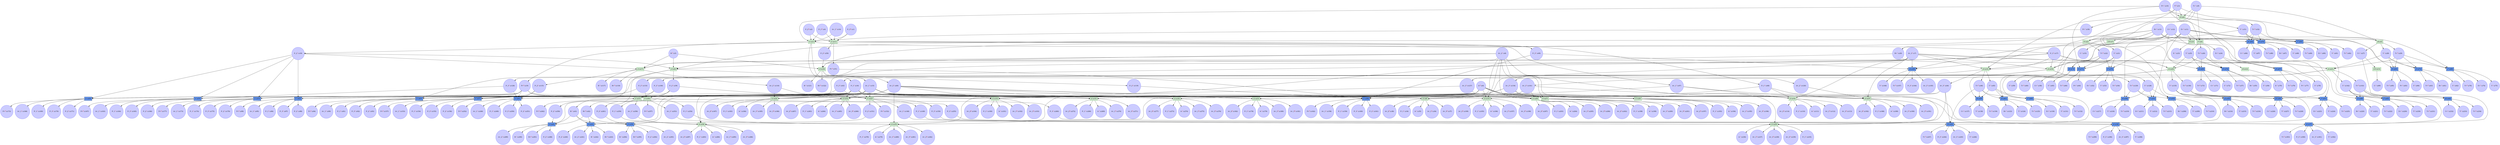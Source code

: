 digraph test {
  c1 -> e11;
  c1 -> e1;
  c2 -> e11;
  c2 -> e1;
  c3 -> e10;
  c3 -> e6;
  c3 -> e5;
  c3 -> e4;
  c3 -> e2;
  c4 -> e11;
  c4 -> e1;
  c5 -> e18;
  c5 -> e17;
  c5 -> e9;
  c6 -> e36;
  c6 -> e35;
  c6 -> e34;
  c6 -> e33;
  c6 -> e32;
  c6 -> e29;
  c6 -> e28;
  c6 -> e27;
  c6 -> e26;
  c6 -> e25;
  c6 -> e24;
  c6 -> e23;
  c6 -> e16;
  c6 -> e15;
  c6 -> e14;
  c6 -> e8;
  c7 -> e25;
  c7 -> e24;
  c7 -> e58;
  c7 -> e21;
  c7 -> e20;
  c7 -> e19;
  c7 -> e16;
  c7 -> e14;
  c7 -> e10;
  c7 -> e8;
  c8 -> e28;
  c8 -> e27;
  c8 -> e26;
  c8 -> e18;
  c8 -> e17;
  c8 -> e16;
  c8 -> e15;
  c8 -> e9;
  c8 -> e8;
  c9 -> e10;
  c9 -> e6;
  c9 -> e5;
  c9 -> e4;
  c9 -> e2;
  c10 -> e65;
  c10 -> e67;
  c10 -> e71;
  c10 -> e6;
  c10 -> e1;
  c11 -> e45;
  c11 -> e51;
  c11 -> e60;
  c11 -> e66;
  c11 -> e68;
  c11 -> e75;
  c11 -> e4;
  c11 -> e3;
  c12 -> e46;
  c12 -> e49;
  c12 -> e59;
  c12 -> e64;
  c12 -> e69;
  c12 -> e73;
  c12 -> e7;
  c12 -> e5;
  c13 -> e48;
  c13 -> e50;
  c13 -> e61;
  c13 -> e18;
  c13 -> e70;
  c13 -> e72;
  c13 -> e74;
  c13 -> e9;
  c13 -> e2;
  c14 -> e11;
  c14 -> e1;
  e1 -> c15;
  c15 -> e34;
  c15 -> e33;
  c15 -> e32;
  c15 -> e31;
  c15 -> e30;
  c15 -> e41;
  c15 -> e28;
  c15 -> e27;
  c15 -> e26;
  c15 -> e24;
  c15 -> e23;
  c15 -> e53;
  c15 -> e54;
  c15 -> e55;
  c15 -> e57;
  c15 -> e22;
  c15 -> e15;
  c15 -> e14;
  c15 -> e62;
  c15 -> e63;
  c15 -> e8;
  e1 -> c16;
  c16 -> e34;
  c16 -> e33;
  c16 -> e32;
  c16 -> e31;
  c16 -> e30;
  c16 -> e41;
  c16 -> e28;
  c16 -> e27;
  c16 -> e26;
  c16 -> e24;
  c16 -> e23;
  c16 -> e53;
  c16 -> e54;
  c16 -> e55;
  c16 -> e57;
  c16 -> e22;
  c16 -> e15;
  c16 -> e14;
  c16 -> e62;
  c16 -> e63;
  c16 -> e8;
  e1 -> c17;
  c17 -> e57;
  c17 -> e21;
  c17 -> e20;
  c17 -> e19;
  c17 -> e63;
  c17 -> e10;
  e1 -> c18;
  c18 -> e53;
  c18 -> e54;
  c18 -> e55;
  c18 -> e17;
  c18 -> e62;
  c18 -> e9;
  e1 -> c19;
  c19 -> e31;
  c19 -> e30;
  c19 -> e41;
  c19 -> e53;
  c19 -> e54;
  c19 -> e55;
  c19 -> e57;
  c19 -> e22;
  c19 -> e62;
  c19 -> e63;
  e2 -> c20;
  c20 -> e52;
  c20 -> e17;
  e2 -> c21;
  c21 -> e19;
  c21 -> e71;
  c21 -> e73;
  c21 -> e75;
  e2 -> c22;
  c22 -> e19;
  c22 -> e71;
  c22 -> e73;
  c22 -> e75;
  e3 -> c23;
  e4 -> c24;
  c24 -> e47;
  c24 -> e12;
  e4 -> c25;
  c25 -> e20;
  c25 -> e67;
  c25 -> e69;
  c25 -> e74;
  e4 -> c26;
  c26 -> e20;
  c26 -> e67;
  c26 -> e69;
  c26 -> e74;
  e5 -> c27;
  c27 -> e44;
  c27 -> e13;
  e5 -> c28;
  c28 -> e21;
  c28 -> e65;
  c28 -> e68;
  c28 -> e72;
  e5 -> c29;
  c29 -> e21;
  c29 -> e65;
  c29 -> e68;
  c29 -> e72;
  e6 -> c30;
  c30 -> e11;
  e6 -> c31;
  c31 -> e58;
  c31 -> e64;
  c31 -> e66;
  c31 -> e70;
  e6 -> c32;
  c32 -> e58;
  c32 -> e64;
  c32 -> e66;
  c32 -> e70;
  e7 -> c33;
  e8 -> c34;
  e8 -> c35;
  e8 -> c36;
  e8 -> c37;
  e8 -> c38;
  e9 -> c39;
  c39 -> e31;
  c39 -> e30;
  c39 -> e22;
  c39 -> e63;
  e9 -> c40;
  c40 -> e39;
  c40 -> e40;
  c40 -> e36;
  c40 -> e35;
  c40 -> e34;
  c40 -> e33;
  c40 -> e43;
  c40 -> e29;
  c40 -> e23;
  c40 -> e14;
  e9 -> c41;
  c41 -> e39;
  c41 -> e40;
  c41 -> e43;
  e9 -> c42;
  c42 -> e39;
  c42 -> e40;
  c42 -> e43;
  e10 -> c43;
  c43 -> e22;
  c43 -> e62;
  e10 -> c44;
  c44 -> e42;
  c44 -> e29;
  c44 -> e23;
  c44 -> e15;
  e10 -> c45;
  c45 -> e42;
  c45 -> e59;
  c45 -> e60;
  c45 -> e61;
  e10 -> c46;
  c46 -> e42;
  c46 -> e59;
  c46 -> e60;
  c46 -> e61;
  e11 -> c47;
  c47 -> e25;
  c47 -> e56;
  c47 -> e16;
  e11 -> c48;
  c48 -> e25;
  c48 -> e56;
  c48 -> e16;
  e11 -> c49;
  c49 -> e56;
  c49 -> e58;
  e11 -> c50;
  c50 -> e18;
  e11 -> c51;
  c51 -> e56;
  e75 -> c52;
  e75 -> c53;
  e75 -> c54;
  e74 -> c55;
  e74 -> c56;
  e74 -> c57;
  e73 -> c58;
  e73 -> c59;
  e73 -> c60;
  e72 -> c61;
  e72 -> c62;
  e72 -> c63;
  e71 -> c64;
  e71 -> c65;
  e71 -> c66;
  e70 -> c67;
  e70 -> c68;
  e70 -> c69;
  e12 -> c70;
  e69 -> c71;
  e69 -> c72;
  e69 -> c73;
  e68 -> c74;
  e68 -> c75;
  e68 -> c76;
  e67 -> c77;
  e67 -> c78;
  e67 -> c79;
  e66 -> c80;
  e66 -> c81;
  e66 -> c82;
  e65 -> c83;
  e65 -> c84;
  e65 -> c85;
  e64 -> c86;
  e64 -> c87;
  e64 -> c88;
  e13 -> c89;
  e63 -> c90;
  e63 -> c91;
  e63 -> c92;
  e63 -> c93;
  e63 -> c94;
  e62 -> c95;
  e62 -> c96;
  e62 -> c97;
  e62 -> c98;
  e62 -> c99;
  e14 -> c100;
  e14 -> c101;
  e14 -> c102;
  e14 -> c103;
  e14 -> c104;
  e15 -> c105;
  e15 -> c106;
  e15 -> c107;
  e15 -> c108;
  e15 -> c109;
  e16 -> c110;
  e16 -> c111;
  e16 -> c112;
  e16 -> c113;
  e16 -> c114;
  e17 -> c115;
  c115 -> e41;
  c115 -> e57;
  e17 -> c116;
  c116 -> e32;
  c116 -> e24;
  e17 -> c117;
  e17 -> c118;
  e18 -> c119;
  c119 -> e56;
  e18 -> c120;
  c120 -> e25;
  e18 -> c121;
  e18 -> c122;
  e61 -> c123;
  e61 -> c124;
  e61 -> c125;
  e19 -> c126;
  c126 -> e41;
  c126 -> e55;
  e19 -> c127;
  c127 -> e32;
  c127 -> e26;
  e19 -> c128;
  c128 -> e49;
  c128 -> e51;
  c128 -> e52;
  e19 -> c129;
  c129 -> e49;
  c129 -> e51;
  c129 -> e52;
  e60 -> c130;
  e60 -> c131;
  e60 -> c132;
  e20 -> c133;
  c133 -> e30;
  c133 -> e54;
  e20 -> c134;
  c134 -> e38;
  c134 -> e35;
  c134 -> e33;
  c134 -> e27;
  e20 -> c135;
  c135 -> e38;
  c135 -> e46;
  c135 -> e47;
  c135 -> e50;
  e20 -> c136;
  c136 -> e38;
  c136 -> e46;
  c136 -> e47;
  c136 -> e50;
  e59 -> c137;
  e59 -> c138;
  e59 -> c139;
  e21 -> c140;
  c140 -> e31;
  c140 -> e53;
  e21 -> c141;
  c141 -> e37;
  c141 -> e36;
  c141 -> e34;
  c141 -> e28;
  e21 -> c142;
  c142 -> e37;
  c142 -> e44;
  c142 -> e45;
  c142 -> e48;
  e21 -> c143;
  c143 -> e37;
  c143 -> e44;
  c143 -> e45;
  c143 -> e48;
  e58 -> c144;
  e58 -> c145;
  e58 -> c146;
  e58 -> c147;
  e22 -> c148;
  c148 -> e29;
  e22 -> c149;
  c149 -> e29;
  e22 -> c150;
  c150 -> e42;
  e22 -> c151;
  c151 -> e43;
  e22 -> c152;
  e57 -> c153;
  e57 -> c154;
  e57 -> c155;
  e57 -> c156;
  e57 -> c157;
  e56 -> c158;
  e56 -> c159;
  e56 -> c160;
  e56 -> c161;
  e56 -> c162;
  e55 -> c163;
  e55 -> c164;
  e55 -> c165;
  e55 -> c166;
  e55 -> c167;
  e54 -> c168;
  e54 -> c169;
  e54 -> c170;
  e54 -> c171;
  e54 -> c172;
  e53 -> c173;
  e53 -> c174;
  e53 -> c175;
  e53 -> c176;
  e53 -> c177;
  e23 -> c178;
  e23 -> c179;
  e23 -> c180;
  e23 -> c181;
  e23 -> c182;
  e24 -> c183;
  e24 -> c184;
  e24 -> c185;
  e24 -> c186;
  e24 -> c187;
  e25 -> c188;
  e25 -> c189;
  e25 -> c190;
  e25 -> c191;
  e25 -> c192;
  e26 -> c193;
  e26 -> c194;
  e26 -> c195;
  e26 -> c196;
  e26 -> c197;
  e27 -> c198;
  e27 -> c199;
  e27 -> c200;
  e27 -> c201;
  e27 -> c202;
  e28 -> c203;
  e28 -> c204;
  e28 -> c205;
  e28 -> c206;
  e28 -> c207;
  e52 -> c208;
  e52 -> c209;
  e52 -> c210;
  e51 -> c211;
  e51 -> c212;
  e51 -> c213;
  e50 -> c214;
  e50 -> c215;
  e50 -> c216;
  e49 -> c217;
  e49 -> c218;
  e49 -> c219;
  e48 -> c220;
  e48 -> c221;
  e48 -> c222;
  e47 -> c223;
  e47 -> c224;
  e47 -> c225;
  e46 -> c226;
  e46 -> c227;
  e46 -> c228;
  e45 -> c229;
  e45 -> c230;
  e45 -> c231;
  e44 -> c232;
  e44 -> c233;
  e44 -> c234;
  e29 -> c235;
  e29 -> c236;
  e29 -> c237;
  e29 -> c238;
  e29 -> c239;
  e43 -> c240;
  e43 -> c241;
  e43 -> c242;
  e43 -> c243;
  e42 -> c244;
  e42 -> c245;
  e42 -> c246;
  e42 -> c247;
  e41 -> c248;
  e41 -> c249;
  e41 -> c250;
  e41 -> c251;
  e41 -> c252;
  e30 -> c253;
  c253 -> e35;
  e30 -> c254;
  c254 -> e35;
  e30 -> c255;
  c255 -> e38;
  e30 -> c256;
  c256 -> e40;
  e30 -> c257;
  e31 -> c258;
  c258 -> e36;
  e31 -> c259;
  c259 -> e36;
  e31 -> c260;
  c260 -> e37;
  e31 -> c261;
  c261 -> e39;
  e31 -> c262;
  e32 -> c263;
  e32 -> c264;
  e32 -> c265;
  e32 -> c266;
  e32 -> c267;
  e33 -> c268;
  e33 -> c269;
  e33 -> c270;
  e33 -> c271;
  e33 -> c272;
  e34 -> c273;
  e34 -> c274;
  e34 -> c275;
  e34 -> c276;
  e34 -> c277;
  e35 -> c278;
  e35 -> c279;
  e35 -> c280;
  e35 -> c281;
  e35 -> c282;
  e36 -> c283;
  e36 -> c284;
  e36 -> c285;
  e36 -> c286;
  e36 -> c287;
  e40 -> c288;
  e40 -> c289;
  e40 -> c290;
  e40 -> c291;
  e39 -> c292;
  e39 -> c293;
  e39 -> c294;
  e39 -> c295;
  e38 -> c296;
  e38 -> c297;
  e38 -> c298;
  e38 -> c299;
  e37 -> c300;
  e37 -> c301;
  e37 -> c302;
  e37 -> c303;
  c1 [color="#4040ff" fillcolor="#ccccff" label= <P-_3<FONT COLOR="red"><SUP>0</SUP></FONT>&nbsp;(c1)> shape=circle style=filled];
  c2 [color="#4040ff" fillcolor="#ccccff" label= <P-_2<FONT COLOR="red"><SUP>0</SUP></FONT>&nbsp;(c2)> shape=circle style=filled];
  c3 [color="#4040ff" fillcolor="#ccccff" label= <T-<FONT COLOR="red"><SUP>0</SUP></FONT>&nbsp;(c3)> shape=circle style=filled];
  c4 [color="#4040ff" fillcolor="#ccccff" label= <P-_1<FONT COLOR="red"><SUP>0</SUP></FONT>&nbsp;(c4)> shape=circle style=filled];
  c5 [color="#4040ff" fillcolor="#ccccff" label= <B-<FONT COLOR="red"><SUP>0</SUP></FONT>&nbsp;(c5)> shape=circle style=filled];
  c6 [color="#4040ff" fillcolor="#ccccff" label= <A-<FONT COLOR="red"><SUP>0</SUP></FONT>&nbsp;(c6)> shape=circle style=filled];
  c7 [color="#4040ff" fillcolor="#ccccff" label= <A+_3<FONT COLOR="red"><SUP>1</SUP></FONT>&nbsp;(c7)> shape=circle style=filled];
  c8 [color="#4040ff" fillcolor="#ccccff" label= <A+_2<FONT COLOR="red"><SUP>1</SUP></FONT>&nbsp;(c8)> shape=circle style=filled];
  c9 [color="#4040ff" fillcolor="#ccccff" label= <T+<FONT COLOR="red"><SUP>1</SUP></FONT>&nbsp;(c9)> shape=circle style=filled];
  c10 [color="#4040ff" fillcolor="#ccccff" label= <P+<FONT COLOR="red"><SUP>1</SUP></FONT>&nbsp;(c10)> shape=circle style=filled];
  c11 [color="#4040ff" fillcolor="#ccccff" label= <E+<FONT COLOR="red"><SUP>1</SUP></FONT>&nbsp;(c11)> shape=circle style=filled];
  c12 [color="#4040ff" fillcolor="#ccccff" label= <C+<FONT COLOR="red"><SUP>1</SUP></FONT>&nbsp;(c12)> shape=circle style=filled];
  c13 [color="#4040ff" fillcolor="#ccccff" label= <B+<FONT COLOR="red"><SUP>1</SUP></FONT>&nbsp;(c13)> shape=circle style=filled];
  c14 [color="#4040ff" fillcolor="#ccccff" label= <A+_1<FONT COLOR="red"><SUP>1</SUP></FONT>&nbsp;(c14)> shape=circle style=filled];
  c15 [color="#4040ff" fillcolor="#ccccff" label= <A+_1<FONT COLOR="red"><SUP>1</SUP></FONT>&nbsp;(c15)> shape=circle style=filled];
  c16 [color="#4040ff" fillcolor="#ccccff" label= <P-_1<FONT COLOR="red"><SUP>1</SUP></FONT>&nbsp;(c16)> shape=circle style=filled];
  c17 [color="#4040ff" fillcolor="#ccccff" label= <P-_3<FONT COLOR="red"><SUP>1</SUP></FONT>&nbsp;(c17)> shape=circle style=filled];
  c18 [color="#4040ff" fillcolor="#ccccff" label= <P-_2<FONT COLOR="red"><SUP>1</SUP></FONT>&nbsp;(c18)> shape=circle style=filled];
  c19 [color="#4040ff" fillcolor="#ccccff" label= <P+<FONT COLOR="red"><SUP>0</SUP></FONT>&nbsp;(c19)> shape=circle style=filled];
  c20 [color="#4040ff" fillcolor="#ccccff" label= <B+<FONT COLOR="red"><SUP>1</SUP></FONT>&nbsp;(c20)> shape=circle style=filled];
  c21 [color="#4040ff" fillcolor="#ccccff" label= <T-<FONT COLOR="red"><SUP>1</SUP></FONT>&nbsp;(c21)> shape=circle style=filled];
  c22 [color="#4040ff" fillcolor="#ccccff" label= <T+<FONT COLOR="red"><SUP>0</SUP></FONT>&nbsp;(c22)> shape=circle style=filled];
  c23 [color="#4040ff" fillcolor="#ccccff" label= <E-<FONT COLOR="red"><SUP>1</SUP></FONT>&nbsp;(c23)> shape=circle style=filled];
  c24 [color="#4040ff" fillcolor="#ccccff" label= <E+<FONT COLOR="red"><SUP>1</SUP></FONT>&nbsp;(c24)> shape=circle style=filled];
  c25 [color="#4040ff" fillcolor="#ccccff" label= <T-<FONT COLOR="red"><SUP>1</SUP></FONT>&nbsp;(c25)> shape=circle style=filled];
  c26 [color="#4040ff" fillcolor="#ccccff" label= <T+<FONT COLOR="red"><SUP>0</SUP></FONT>&nbsp;(c26)> shape=circle style=filled];
  c27 [color="#4040ff" fillcolor="#ccccff" label= <C+<FONT COLOR="red"><SUP>1</SUP></FONT>&nbsp;(c27)> shape=circle style=filled];
  c28 [color="#4040ff" fillcolor="#ccccff" label= <T-<FONT COLOR="red"><SUP>1</SUP></FONT>&nbsp;(c28)> shape=circle style=filled];
  c29 [color="#4040ff" fillcolor="#ccccff" label= <T+<FONT COLOR="red"><SUP>0</SUP></FONT>&nbsp;(c29)> shape=circle style=filled];
  c30 [color="#4040ff" fillcolor="#ccccff" label= <P+<FONT COLOR="red"><SUP>1</SUP></FONT>&nbsp;(c30)> shape=circle style=filled];
  c31 [color="#4040ff" fillcolor="#ccccff" label= <T-<FONT COLOR="red"><SUP>1</SUP></FONT>&nbsp;(c31)> shape=circle style=filled];
  c32 [color="#4040ff" fillcolor="#ccccff" label= <T+<FONT COLOR="red"><SUP>0</SUP></FONT>&nbsp;(c32)> shape=circle style=filled];
  c33 [color="#4040ff" fillcolor="#ccccff" label= <C-<FONT COLOR="red"><SUP>1</SUP></FONT>&nbsp;(c33)> shape=circle style=filled];
  c34 [color="#4040ff" fillcolor="#ccccff" label= <P-_1<FONT COLOR="red"><SUP>1</SUP></FONT>&nbsp;(c34)> shape=circle style=filled];
  c35 [color="#4040ff" fillcolor="#ccccff" label= <A-<FONT COLOR="red"><SUP>1</SUP></FONT>&nbsp;(c35)> shape=circle style=filled];
  c36 [color="#4040ff" fillcolor="#ccccff" label= <A+_1<FONT COLOR="red"><SUP>0</SUP></FONT>&nbsp;(c36)> shape=circle style=filled];
  c37 [color="#4040ff" fillcolor="#ccccff" label= <A+_3<FONT COLOR="red"><SUP>0</SUP></FONT>&nbsp;(c37)> shape=circle style=filled];
  c38 [color="#4040ff" fillcolor="#ccccff" label= <A+_2<FONT COLOR="red"><SUP>0</SUP></FONT>&nbsp;(c38)> shape=circle style=filled];
  c39 [color="#4040ff" fillcolor="#ccccff" label= <P-_2<FONT COLOR="red"><SUP>1</SUP></FONT>&nbsp;(c39)> shape=circle style=filled];
  c40 [color="#4040ff" fillcolor="#ccccff" label= <A+_2<FONT COLOR="red"><SUP>1</SUP></FONT>&nbsp;(c40)> shape=circle style=filled];
  c41 [color="#4040ff" fillcolor="#ccccff" label= <B-<FONT COLOR="red"><SUP>1</SUP></FONT>&nbsp;(c41)> shape=circle style=filled];
  c42 [color="#4040ff" fillcolor="#ccccff" label= <B+<FONT COLOR="red"><SUP>0</SUP></FONT>&nbsp;(c42)> shape=circle style=filled];
  c43 [color="#4040ff" fillcolor="#ccccff" label= <P-_3<FONT COLOR="red"><SUP>1</SUP></FONT>&nbsp;(c43)> shape=circle style=filled];
  c44 [color="#4040ff" fillcolor="#ccccff" label= <A+_3<FONT COLOR="red"><SUP>1</SUP></FONT>&nbsp;(c44)> shape=circle style=filled];
  c45 [color="#4040ff" fillcolor="#ccccff" label= <T-<FONT COLOR="red"><SUP>1</SUP></FONT>&nbsp;(c45)> shape=circle style=filled];
  c46 [color="#4040ff" fillcolor="#ccccff" label= <T+<FONT COLOR="red"><SUP>0</SUP></FONT>&nbsp;(c46)> shape=circle style=filled];
  c47 [color="#4040ff" fillcolor="#ccccff" label= <A+_1<FONT COLOR="red"><SUP>1</SUP></FONT>&nbsp;(c47)> shape=circle style=filled];
  c48 [color="#4040ff" fillcolor="#ccccff" label= <P-_1<FONT COLOR="red"><SUP>1</SUP></FONT>&nbsp;(c48)> shape=circle style=filled];
  c49 [color="#4040ff" fillcolor="#ccccff" label= <P-_3<FONT COLOR="red"><SUP>1</SUP></FONT>&nbsp;(c49)> shape=circle style=filled];
  c50 [color="#4040ff" fillcolor="#ccccff" label= <P-_2<FONT COLOR="red"><SUP>1</SUP></FONT>&nbsp;(c50)> shape=circle style=filled];
  c51 [color="#4040ff" fillcolor="#ccccff" label= <P+<FONT COLOR="red"><SUP>0</SUP></FONT>&nbsp;(c51)> shape=circle style=filled];
  c52 [color="#4040ff" fillcolor="#ccccff" label= <E+<FONT COLOR="red"><SUP>1</SUP></FONT>&nbsp;(c52)> shape=circle style=filled];
  c53 [color="#4040ff" fillcolor="#ccccff" label= <T-<FONT COLOR="red"><SUP>1</SUP></FONT>&nbsp;(c53)> shape=circle style=filled];
  c54 [color="#4040ff" fillcolor="#ccccff" label= <T+<FONT COLOR="red"><SUP>0</SUP></FONT>&nbsp;(c54)> shape=circle style=filled];
  c55 [color="#4040ff" fillcolor="#ccccff" label= <B+<FONT COLOR="red"><SUP>1</SUP></FONT>&nbsp;(c55)> shape=circle style=filled];
  c56 [color="#4040ff" fillcolor="#ccccff" label= <T-<FONT COLOR="red"><SUP>1</SUP></FONT>&nbsp;(c56)> shape=circle style=filled];
  c57 [color="#4040ff" fillcolor="#ccccff" label= <T+<FONT COLOR="red"><SUP>0</SUP></FONT>&nbsp;(c57)> shape=circle style=filled];
  c58 [color="#4040ff" fillcolor="#ccccff" label= <C+<FONT COLOR="red"><SUP>1</SUP></FONT>&nbsp;(c58)> shape=circle style=filled];
  c59 [color="#4040ff" fillcolor="#ccccff" label= <T-<FONT COLOR="red"><SUP>1</SUP></FONT>&nbsp;(c59)> shape=circle style=filled];
  c60 [color="#4040ff" fillcolor="#ccccff" label= <T+<FONT COLOR="red"><SUP>0</SUP></FONT>&nbsp;(c60)> shape=circle style=filled];
  c61 [color="#4040ff" fillcolor="#ccccff" label= <B+<FONT COLOR="red"><SUP>1</SUP></FONT>&nbsp;(c61)> shape=circle style=filled];
  c62 [color="#4040ff" fillcolor="#ccccff" label= <T-<FONT COLOR="red"><SUP>1</SUP></FONT>&nbsp;(c62)> shape=circle style=filled];
  c63 [color="#4040ff" fillcolor="#ccccff" label= <T+<FONT COLOR="red"><SUP>0</SUP></FONT>&nbsp;(c63)> shape=circle style=filled];
  c64 [color="#4040ff" fillcolor="#ccccff" label= <P+<FONT COLOR="red"><SUP>1</SUP></FONT>&nbsp;(c64)> shape=circle style=filled];
  c65 [color="#4040ff" fillcolor="#ccccff" label= <T-<FONT COLOR="red"><SUP>1</SUP></FONT>&nbsp;(c65)> shape=circle style=filled];
  c66 [color="#4040ff" fillcolor="#ccccff" label= <T+<FONT COLOR="red"><SUP>0</SUP></FONT>&nbsp;(c66)> shape=circle style=filled];
  c67 [color="#4040ff" fillcolor="#ccccff" label= <B+<FONT COLOR="red"><SUP>1</SUP></FONT>&nbsp;(c67)> shape=circle style=filled];
  c68 [color="#4040ff" fillcolor="#ccccff" label= <T-<FONT COLOR="red"><SUP>1</SUP></FONT>&nbsp;(c68)> shape=circle style=filled];
  c69 [color="#4040ff" fillcolor="#ccccff" label= <T+<FONT COLOR="red"><SUP>0</SUP></FONT>&nbsp;(c69)> shape=circle style=filled];
  c70 [color="#4040ff" fillcolor="#ccccff" label= <E-<FONT COLOR="red"><SUP>1</SUP></FONT>&nbsp;(c70)> shape=circle style=filled];
  c71 [color="#4040ff" fillcolor="#ccccff" label= <C+<FONT COLOR="red"><SUP>1</SUP></FONT>&nbsp;(c71)> shape=circle style=filled];
  c72 [color="#4040ff" fillcolor="#ccccff" label= <T-<FONT COLOR="red"><SUP>1</SUP></FONT>&nbsp;(c72)> shape=circle style=filled];
  c73 [color="#4040ff" fillcolor="#ccccff" label= <T+<FONT COLOR="red"><SUP>0</SUP></FONT>&nbsp;(c73)> shape=circle style=filled];
  c74 [color="#4040ff" fillcolor="#ccccff" label= <E+<FONT COLOR="red"><SUP>1</SUP></FONT>&nbsp;(c74)> shape=circle style=filled];
  c75 [color="#4040ff" fillcolor="#ccccff" label= <T-<FONT COLOR="red"><SUP>1</SUP></FONT>&nbsp;(c75)> shape=circle style=filled];
  c76 [color="#4040ff" fillcolor="#ccccff" label= <T+<FONT COLOR="red"><SUP>0</SUP></FONT>&nbsp;(c76)> shape=circle style=filled];
  c77 [color="#4040ff" fillcolor="#ccccff" label= <P+<FONT COLOR="red"><SUP>1</SUP></FONT>&nbsp;(c77)> shape=circle style=filled];
  c78 [color="#4040ff" fillcolor="#ccccff" label= <T-<FONT COLOR="red"><SUP>1</SUP></FONT>&nbsp;(c78)> shape=circle style=filled];
  c79 [color="#4040ff" fillcolor="#ccccff" label= <T+<FONT COLOR="red"><SUP>0</SUP></FONT>&nbsp;(c79)> shape=circle style=filled];
  c80 [color="#4040ff" fillcolor="#ccccff" label= <E+<FONT COLOR="red"><SUP>1</SUP></FONT>&nbsp;(c80)> shape=circle style=filled];
  c81 [color="#4040ff" fillcolor="#ccccff" label= <T-<FONT COLOR="red"><SUP>1</SUP></FONT>&nbsp;(c81)> shape=circle style=filled];
  c82 [color="#4040ff" fillcolor="#ccccff" label= <T+<FONT COLOR="red"><SUP>0</SUP></FONT>&nbsp;(c82)> shape=circle style=filled];
  c83 [color="#4040ff" fillcolor="#ccccff" label= <P+<FONT COLOR="red"><SUP>1</SUP></FONT>&nbsp;(c83)> shape=circle style=filled];
  c84 [color="#4040ff" fillcolor="#ccccff" label= <T-<FONT COLOR="red"><SUP>1</SUP></FONT>&nbsp;(c84)> shape=circle style=filled];
  c85 [color="#4040ff" fillcolor="#ccccff" label= <T+<FONT COLOR="red"><SUP>0</SUP></FONT>&nbsp;(c85)> shape=circle style=filled];
  c86 [color="#4040ff" fillcolor="#ccccff" label= <C+<FONT COLOR="red"><SUP>1</SUP></FONT>&nbsp;(c86)> shape=circle style=filled];
  c87 [color="#4040ff" fillcolor="#ccccff" label= <T-<FONT COLOR="red"><SUP>1</SUP></FONT>&nbsp;(c87)> shape=circle style=filled];
  c88 [color="#4040ff" fillcolor="#ccccff" label= <T+<FONT COLOR="red"><SUP>0</SUP></FONT>&nbsp;(c88)> shape=circle style=filled];
  c89 [color="#4040ff" fillcolor="#ccccff" label= <C-<FONT COLOR="red"><SUP>1</SUP></FONT>&nbsp;(c89)> shape=circle style=filled];
  c90 [color="#4040ff" fillcolor="#ccccff" label= <A+_1<FONT COLOR="red"><SUP>1</SUP></FONT>&nbsp;(c90)> shape=circle style=filled];
  c91 [color="#4040ff" fillcolor="#ccccff" label= <P-_1<FONT COLOR="red"><SUP>1</SUP></FONT>&nbsp;(c91)> shape=circle style=filled];
  c92 [color="#4040ff" fillcolor="#ccccff" label= <P-_3<FONT COLOR="red"><SUP>1</SUP></FONT>&nbsp;(c92)> shape=circle style=filled];
  c93 [color="#4040ff" fillcolor="#ccccff" label= <P-_2<FONT COLOR="red"><SUP>1</SUP></FONT>&nbsp;(c93)> shape=circle style=filled];
  c94 [color="#4040ff" fillcolor="#ccccff" label= <P+<FONT COLOR="red"><SUP>0</SUP></FONT>&nbsp;(c94)> shape=circle style=filled];
  c95 [color="#4040ff" fillcolor="#ccccff" label= <A+_1<FONT COLOR="red"><SUP>1</SUP></FONT>&nbsp;(c95)> shape=circle style=filled];
  c96 [color="#4040ff" fillcolor="#ccccff" label= <P-_1<FONT COLOR="red"><SUP>1</SUP></FONT>&nbsp;(c96)> shape=circle style=filled];
  c97 [color="#4040ff" fillcolor="#ccccff" label= <P-_3<FONT COLOR="red"><SUP>1</SUP></FONT>&nbsp;(c97)> shape=circle style=filled];
  c98 [color="#4040ff" fillcolor="#ccccff" label= <P-_2<FONT COLOR="red"><SUP>1</SUP></FONT>&nbsp;(c98)> shape=circle style=filled];
  c99 [color="#4040ff" fillcolor="#ccccff" label= <P+<FONT COLOR="red"><SUP>0</SUP></FONT>&nbsp;(c99)> shape=circle style=filled];
  c100 [color="#4040ff" fillcolor="#ccccff" label= <P-_1<FONT COLOR="red"><SUP>1</SUP></FONT>&nbsp;(c100)> shape=circle style=filled];
  c101 [color="#4040ff" fillcolor="#ccccff" label= <A-<FONT COLOR="red"><SUP>1</SUP></FONT>&nbsp;(c101)> shape=circle style=filled];
  c102 [color="#4040ff" fillcolor="#ccccff" label= <A+_1<FONT COLOR="red"><SUP>0</SUP></FONT>&nbsp;(c102)> shape=circle style=filled];
  c103 [color="#4040ff" fillcolor="#ccccff" label= <A+_3<FONT COLOR="red"><SUP>0</SUP></FONT>&nbsp;(c103)> shape=circle style=filled];
  c104 [color="#4040ff" fillcolor="#ccccff" label= <A+_2<FONT COLOR="red"><SUP>0</SUP></FONT>&nbsp;(c104)> shape=circle style=filled];
  c105 [color="#4040ff" fillcolor="#ccccff" label= <P-_1<FONT COLOR="red"><SUP>1</SUP></FONT>&nbsp;(c105)> shape=circle style=filled];
  c106 [color="#4040ff" fillcolor="#ccccff" label= <A-<FONT COLOR="red"><SUP>1</SUP></FONT>&nbsp;(c106)> shape=circle style=filled];
  c107 [color="#4040ff" fillcolor="#ccccff" label= <A+_1<FONT COLOR="red"><SUP>0</SUP></FONT>&nbsp;(c107)> shape=circle style=filled];
  c108 [color="#4040ff" fillcolor="#ccccff" label= <A+_3<FONT COLOR="red"><SUP>0</SUP></FONT>&nbsp;(c108)> shape=circle style=filled];
  c109 [color="#4040ff" fillcolor="#ccccff" label= <A+_2<FONT COLOR="red"><SUP>0</SUP></FONT>&nbsp;(c109)> shape=circle style=filled];
  c110 [color="#4040ff" fillcolor="#ccccff" label= <P-_1<FONT COLOR="red"><SUP>1</SUP></FONT>&nbsp;(c110)> shape=circle style=filled];
  c111 [color="#4040ff" fillcolor="#ccccff" label= <A-<FONT COLOR="red"><SUP>1</SUP></FONT>&nbsp;(c111)> shape=circle style=filled];
  c112 [color="#4040ff" fillcolor="#ccccff" label= <A+_1<FONT COLOR="red"><SUP>0</SUP></FONT>&nbsp;(c112)> shape=circle style=filled];
  c113 [color="#4040ff" fillcolor="#ccccff" label= <A+_3<FONT COLOR="red"><SUP>0</SUP></FONT>&nbsp;(c113)> shape=circle style=filled];
  c114 [color="#4040ff" fillcolor="#ccccff" label= <A+_2<FONT COLOR="red"><SUP>0</SUP></FONT>&nbsp;(c114)> shape=circle style=filled];
  c115 [color="#4040ff" fillcolor="#ccccff" label= <P-_2<FONT COLOR="red"><SUP>1</SUP></FONT>&nbsp;(c115)> shape=circle style=filled];
  c116 [color="#4040ff" fillcolor="#ccccff" label= <A+_2<FONT COLOR="red"><SUP>1</SUP></FONT>&nbsp;(c116)> shape=circle style=filled];
  c117 [color="#4040ff" fillcolor="#ccccff" label= <B-<FONT COLOR="red"><SUP>1</SUP></FONT>&nbsp;(c117)> shape=circle style=filled];
  c118 [color="#4040ff" fillcolor="#ccccff" label= <B+<FONT COLOR="red"><SUP>0</SUP></FONT>&nbsp;(c118)> shape=circle style=filled];
  c119 [color="#4040ff" fillcolor="#ccccff" label= <P-_2<FONT COLOR="red"><SUP>1</SUP></FONT>&nbsp;(c119)> shape=circle style=filled];
  c120 [color="#4040ff" fillcolor="#ccccff" label= <A+_2<FONT COLOR="red"><SUP>1</SUP></FONT>&nbsp;(c120)> shape=circle style=filled];
  c121 [color="#4040ff" fillcolor="#ccccff" label= <B-<FONT COLOR="red"><SUP>1</SUP></FONT>&nbsp;(c121)> shape=circle style=filled];
  c122 [color="#4040ff" fillcolor="#ccccff" label= <B+<FONT COLOR="red"><SUP>0</SUP></FONT>&nbsp;(c122)> shape=circle style=filled];
  c123 [color="#4040ff" fillcolor="#ccccff" label= <B+<FONT COLOR="red"><SUP>1</SUP></FONT>&nbsp;(c123)> shape=circle style=filled];
  c124 [color="#4040ff" fillcolor="#ccccff" label= <T-<FONT COLOR="red"><SUP>1</SUP></FONT>&nbsp;(c124)> shape=circle style=filled];
  c125 [color="#4040ff" fillcolor="#ccccff" label= <T+<FONT COLOR="red"><SUP>0</SUP></FONT>&nbsp;(c125)> shape=circle style=filled];
  c126 [color="#4040ff" fillcolor="#ccccff" label= <P-_3<FONT COLOR="red"><SUP>1</SUP></FONT>&nbsp;(c126)> shape=circle style=filled];
  c127 [color="#4040ff" fillcolor="#ccccff" label= <A+_3<FONT COLOR="red"><SUP>1</SUP></FONT>&nbsp;(c127)> shape=circle style=filled];
  c128 [color="#4040ff" fillcolor="#ccccff" label= <T-<FONT COLOR="red"><SUP>1</SUP></FONT>&nbsp;(c128)> shape=circle style=filled];
  c129 [color="#4040ff" fillcolor="#ccccff" label= <T+<FONT COLOR="red"><SUP>0</SUP></FONT>&nbsp;(c129)> shape=circle style=filled];
  c130 [color="#4040ff" fillcolor="#ccccff" label= <E+<FONT COLOR="red"><SUP>1</SUP></FONT>&nbsp;(c130)> shape=circle style=filled];
  c131 [color="#4040ff" fillcolor="#ccccff" label= <T-<FONT COLOR="red"><SUP>1</SUP></FONT>&nbsp;(c131)> shape=circle style=filled];
  c132 [color="#4040ff" fillcolor="#ccccff" label= <T+<FONT COLOR="red"><SUP>0</SUP></FONT>&nbsp;(c132)> shape=circle style=filled];
  c133 [color="#4040ff" fillcolor="#ccccff" label= <P-_3<FONT COLOR="red"><SUP>1</SUP></FONT>&nbsp;(c133)> shape=circle style=filled];
  c134 [color="#4040ff" fillcolor="#ccccff" label= <A+_3<FONT COLOR="red"><SUP>1</SUP></FONT>&nbsp;(c134)> shape=circle style=filled];
  c135 [color="#4040ff" fillcolor="#ccccff" label= <T-<FONT COLOR="red"><SUP>1</SUP></FONT>&nbsp;(c135)> shape=circle style=filled];
  c136 [color="#4040ff" fillcolor="#ccccff" label= <T+<FONT COLOR="red"><SUP>0</SUP></FONT>&nbsp;(c136)> shape=circle style=filled];
  c137 [color="#4040ff" fillcolor="#ccccff" label= <C+<FONT COLOR="red"><SUP>1</SUP></FONT>&nbsp;(c137)> shape=circle style=filled];
  c138 [color="#4040ff" fillcolor="#ccccff" label= <T-<FONT COLOR="red"><SUP>1</SUP></FONT>&nbsp;(c138)> shape=circle style=filled];
  c139 [color="#4040ff" fillcolor="#ccccff" label= <T+<FONT COLOR="red"><SUP>0</SUP></FONT>&nbsp;(c139)> shape=circle style=filled];
  c140 [color="#4040ff" fillcolor="#ccccff" label= <P-_3<FONT COLOR="red"><SUP>1</SUP></FONT>&nbsp;(c140)> shape=circle style=filled];
  c141 [color="#4040ff" fillcolor="#ccccff" label= <A+_3<FONT COLOR="red"><SUP>1</SUP></FONT>&nbsp;(c141)> shape=circle style=filled];
  c142 [color="#4040ff" fillcolor="#ccccff" label= <T-<FONT COLOR="red"><SUP>1</SUP></FONT>&nbsp;(c142)> shape=circle style=filled];
  c143 [color="#4040ff" fillcolor="#ccccff" label= <T+<FONT COLOR="red"><SUP>0</SUP></FONT>&nbsp;(c143)> shape=circle style=filled];
  c144 [color="#4040ff" fillcolor="#ccccff" label= <P-_3<FONT COLOR="red"><SUP>1</SUP></FONT>&nbsp;(c144)> shape=circle style=filled];
  c145 [color="#4040ff" fillcolor="#ccccff" label= <A+_3<FONT COLOR="red"><SUP>1</SUP></FONT>&nbsp;(c145)> shape=circle style=filled];
  c146 [color="#4040ff" fillcolor="#ccccff" label= <T-<FONT COLOR="red"><SUP>1</SUP></FONT>&nbsp;(c146)> shape=circle style=filled];
  c147 [color="#4040ff" fillcolor="#ccccff" label= <T+<FONT COLOR="red"><SUP>0</SUP></FONT>&nbsp;(c147)> shape=circle style=filled];
  c148 [color="#4040ff" fillcolor="#ccccff" label= <A+_1<FONT COLOR="red"><SUP>1</SUP></FONT>&nbsp;(c148)> shape=circle style=filled];
  c149 [color="#4040ff" fillcolor="#ccccff" label= <P-_1<FONT COLOR="red"><SUP>1</SUP></FONT>&nbsp;(c149)> shape=circle style=filled];
  c150 [color="#4040ff" fillcolor="#ccccff" label= <P-_3<FONT COLOR="red"><SUP>1</SUP></FONT>&nbsp;(c150)> shape=circle style=filled];
  c151 [color="#4040ff" fillcolor="#ccccff" label= <P-_2<FONT COLOR="red"><SUP>1</SUP></FONT>&nbsp;(c151)> shape=circle style=filled];
  c152 [color="#4040ff" fillcolor="#ccccff" label= <P+<FONT COLOR="red"><SUP>0</SUP></FONT>&nbsp;(c152)> shape=circle style=filled];
  c153 [color="#4040ff" fillcolor="#ccccff" label= <A+_1<FONT COLOR="red"><SUP>1</SUP></FONT>&nbsp;(c153)> shape=circle style=filled];
  c154 [color="#4040ff" fillcolor="#ccccff" label= <P-_1<FONT COLOR="red"><SUP>1</SUP></FONT>&nbsp;(c154)> shape=circle style=filled];
  c155 [color="#4040ff" fillcolor="#ccccff" label= <P-_3<FONT COLOR="red"><SUP>1</SUP></FONT>&nbsp;(c155)> shape=circle style=filled];
  c156 [color="#4040ff" fillcolor="#ccccff" label= <P-_2<FONT COLOR="red"><SUP>1</SUP></FONT>&nbsp;(c156)> shape=circle style=filled];
  c157 [color="#4040ff" fillcolor="#ccccff" label= <P+<FONT COLOR="red"><SUP>0</SUP></FONT>&nbsp;(c157)> shape=circle style=filled];
  c158 [color="#4040ff" fillcolor="#ccccff" label= <A+_1<FONT COLOR="red"><SUP>1</SUP></FONT>&nbsp;(c158)> shape=circle style=filled];
  c159 [color="#4040ff" fillcolor="#ccccff" label= <P-_1<FONT COLOR="red"><SUP>1</SUP></FONT>&nbsp;(c159)> shape=circle style=filled];
  c160 [color="#4040ff" fillcolor="#ccccff" label= <P-_3<FONT COLOR="red"><SUP>1</SUP></FONT>&nbsp;(c160)> shape=circle style=filled];
  c161 [color="#4040ff" fillcolor="#ccccff" label= <P-_2<FONT COLOR="red"><SUP>1</SUP></FONT>&nbsp;(c161)> shape=circle style=filled];
  c162 [color="#4040ff" fillcolor="#ccccff" label= <P+<FONT COLOR="red"><SUP>0</SUP></FONT>&nbsp;(c162)> shape=circle style=filled];
  c163 [color="#4040ff" fillcolor="#ccccff" label= <A+_1<FONT COLOR="red"><SUP>1</SUP></FONT>&nbsp;(c163)> shape=circle style=filled];
  c164 [color="#4040ff" fillcolor="#ccccff" label= <P-_1<FONT COLOR="red"><SUP>1</SUP></FONT>&nbsp;(c164)> shape=circle style=filled];
  c165 [color="#4040ff" fillcolor="#ccccff" label= <P-_3<FONT COLOR="red"><SUP>1</SUP></FONT>&nbsp;(c165)> shape=circle style=filled];
  c166 [color="#4040ff" fillcolor="#ccccff" label= <P-_2<FONT COLOR="red"><SUP>1</SUP></FONT>&nbsp;(c166)> shape=circle style=filled];
  c167 [color="#4040ff" fillcolor="#ccccff" label= <P+<FONT COLOR="red"><SUP>0</SUP></FONT>&nbsp;(c167)> shape=circle style=filled];
  c168 [color="#4040ff" fillcolor="#ccccff" label= <A+_1<FONT COLOR="red"><SUP>1</SUP></FONT>&nbsp;(c168)> shape=circle style=filled];
  c169 [color="#4040ff" fillcolor="#ccccff" label= <P-_1<FONT COLOR="red"><SUP>1</SUP></FONT>&nbsp;(c169)> shape=circle style=filled];
  c170 [color="#4040ff" fillcolor="#ccccff" label= <P-_3<FONT COLOR="red"><SUP>1</SUP></FONT>&nbsp;(c170)> shape=circle style=filled];
  c171 [color="#4040ff" fillcolor="#ccccff" label= <P-_2<FONT COLOR="red"><SUP>1</SUP></FONT>&nbsp;(c171)> shape=circle style=filled];
  c172 [color="#4040ff" fillcolor="#ccccff" label= <P+<FONT COLOR="red"><SUP>0</SUP></FONT>&nbsp;(c172)> shape=circle style=filled];
  c173 [color="#4040ff" fillcolor="#ccccff" label= <A+_1<FONT COLOR="red"><SUP>1</SUP></FONT>&nbsp;(c173)> shape=circle style=filled];
  c174 [color="#4040ff" fillcolor="#ccccff" label= <P-_1<FONT COLOR="red"><SUP>1</SUP></FONT>&nbsp;(c174)> shape=circle style=filled];
  c175 [color="#4040ff" fillcolor="#ccccff" label= <P-_3<FONT COLOR="red"><SUP>1</SUP></FONT>&nbsp;(c175)> shape=circle style=filled];
  c176 [color="#4040ff" fillcolor="#ccccff" label= <P-_2<FONT COLOR="red"><SUP>1</SUP></FONT>&nbsp;(c176)> shape=circle style=filled];
  c177 [color="#4040ff" fillcolor="#ccccff" label= <P+<FONT COLOR="red"><SUP>0</SUP></FONT>&nbsp;(c177)> shape=circle style=filled];
  c178 [color="#4040ff" fillcolor="#ccccff" label= <P-_1<FONT COLOR="red"><SUP>1</SUP></FONT>&nbsp;(c178)> shape=circle style=filled];
  c179 [color="#4040ff" fillcolor="#ccccff" label= <A-<FONT COLOR="red"><SUP>1</SUP></FONT>&nbsp;(c179)> shape=circle style=filled];
  c180 [color="#4040ff" fillcolor="#ccccff" label= <A+_1<FONT COLOR="red"><SUP>0</SUP></FONT>&nbsp;(c180)> shape=circle style=filled];
  c181 [color="#4040ff" fillcolor="#ccccff" label= <A+_3<FONT COLOR="red"><SUP>0</SUP></FONT>&nbsp;(c181)> shape=circle style=filled];
  c182 [color="#4040ff" fillcolor="#ccccff" label= <A+_2<FONT COLOR="red"><SUP>0</SUP></FONT>&nbsp;(c182)> shape=circle style=filled];
  c183 [color="#4040ff" fillcolor="#ccccff" label= <P-_1<FONT COLOR="red"><SUP>1</SUP></FONT>&nbsp;(c183)> shape=circle style=filled];
  c184 [color="#4040ff" fillcolor="#ccccff" label= <A-<FONT COLOR="red"><SUP>1</SUP></FONT>&nbsp;(c184)> shape=circle style=filled];
  c185 [color="#4040ff" fillcolor="#ccccff" label= <A+_1<FONT COLOR="red"><SUP>0</SUP></FONT>&nbsp;(c185)> shape=circle style=filled];
  c186 [color="#4040ff" fillcolor="#ccccff" label= <A+_3<FONT COLOR="red"><SUP>0</SUP></FONT>&nbsp;(c186)> shape=circle style=filled];
  c187 [color="#4040ff" fillcolor="#ccccff" label= <A+_2<FONT COLOR="red"><SUP>0</SUP></FONT>&nbsp;(c187)> shape=circle style=filled];
  c188 [color="#4040ff" fillcolor="#ccccff" label= <P-_1<FONT COLOR="red"><SUP>1</SUP></FONT>&nbsp;(c188)> shape=circle style=filled];
  c189 [color="#4040ff" fillcolor="#ccccff" label= <A-<FONT COLOR="red"><SUP>1</SUP></FONT>&nbsp;(c189)> shape=circle style=filled];
  c190 [color="#4040ff" fillcolor="#ccccff" label= <A+_1<FONT COLOR="red"><SUP>0</SUP></FONT>&nbsp;(c190)> shape=circle style=filled];
  c191 [color="#4040ff" fillcolor="#ccccff" label= <A+_3<FONT COLOR="red"><SUP>0</SUP></FONT>&nbsp;(c191)> shape=circle style=filled];
  c192 [color="#4040ff" fillcolor="#ccccff" label= <A+_2<FONT COLOR="red"><SUP>0</SUP></FONT>&nbsp;(c192)> shape=circle style=filled];
  c193 [color="#4040ff" fillcolor="#ccccff" label= <P-_1<FONT COLOR="red"><SUP>1</SUP></FONT>&nbsp;(c193)> shape=circle style=filled];
  c194 [color="#4040ff" fillcolor="#ccccff" label= <A-<FONT COLOR="red"><SUP>1</SUP></FONT>&nbsp;(c194)> shape=circle style=filled];
  c195 [color="#4040ff" fillcolor="#ccccff" label= <A+_1<FONT COLOR="red"><SUP>0</SUP></FONT>&nbsp;(c195)> shape=circle style=filled];
  c196 [color="#4040ff" fillcolor="#ccccff" label= <A+_3<FONT COLOR="red"><SUP>0</SUP></FONT>&nbsp;(c196)> shape=circle style=filled];
  c197 [color="#4040ff" fillcolor="#ccccff" label= <A+_2<FONT COLOR="red"><SUP>0</SUP></FONT>&nbsp;(c197)> shape=circle style=filled];
  c198 [color="#4040ff" fillcolor="#ccccff" label= <P-_1<FONT COLOR="red"><SUP>1</SUP></FONT>&nbsp;(c198)> shape=circle style=filled];
  c199 [color="#4040ff" fillcolor="#ccccff" label= <A-<FONT COLOR="red"><SUP>1</SUP></FONT>&nbsp;(c199)> shape=circle style=filled];
  c200 [color="#4040ff" fillcolor="#ccccff" label= <A+_1<FONT COLOR="red"><SUP>0</SUP></FONT>&nbsp;(c200)> shape=circle style=filled];
  c201 [color="#4040ff" fillcolor="#ccccff" label= <A+_3<FONT COLOR="red"><SUP>0</SUP></FONT>&nbsp;(c201)> shape=circle style=filled];
  c202 [color="#4040ff" fillcolor="#ccccff" label= <A+_2<FONT COLOR="red"><SUP>0</SUP></FONT>&nbsp;(c202)> shape=circle style=filled];
  c203 [color="#4040ff" fillcolor="#ccccff" label= <P-_1<FONT COLOR="red"><SUP>1</SUP></FONT>&nbsp;(c203)> shape=circle style=filled];
  c204 [color="#4040ff" fillcolor="#ccccff" label= <A-<FONT COLOR="red"><SUP>1</SUP></FONT>&nbsp;(c204)> shape=circle style=filled];
  c205 [color="#4040ff" fillcolor="#ccccff" label= <A+_1<FONT COLOR="red"><SUP>0</SUP></FONT>&nbsp;(c205)> shape=circle style=filled];
  c206 [color="#4040ff" fillcolor="#ccccff" label= <A+_3<FONT COLOR="red"><SUP>0</SUP></FONT>&nbsp;(c206)> shape=circle style=filled];
  c207 [color="#4040ff" fillcolor="#ccccff" label= <A+_2<FONT COLOR="red"><SUP>0</SUP></FONT>&nbsp;(c207)> shape=circle style=filled];
  c208 [color="#4040ff" fillcolor="#ccccff" label= <B+<FONT COLOR="red"><SUP>1</SUP></FONT>&nbsp;(c208)> shape=circle style=filled];
  c209 [color="#4040ff" fillcolor="#ccccff" label= <T-<FONT COLOR="red"><SUP>1</SUP></FONT>&nbsp;(c209)> shape=circle style=filled];
  c210 [color="#4040ff" fillcolor="#ccccff" label= <T+<FONT COLOR="red"><SUP>0</SUP></FONT>&nbsp;(c210)> shape=circle style=filled];
  c211 [color="#4040ff" fillcolor="#ccccff" label= <E+<FONT COLOR="red"><SUP>1</SUP></FONT>&nbsp;(c211)> shape=circle style=filled];
  c212 [color="#4040ff" fillcolor="#ccccff" label= <T-<FONT COLOR="red"><SUP>1</SUP></FONT>&nbsp;(c212)> shape=circle style=filled];
  c213 [color="#4040ff" fillcolor="#ccccff" label= <T+<FONT COLOR="red"><SUP>0</SUP></FONT>&nbsp;(c213)> shape=circle style=filled];
  c214 [color="#4040ff" fillcolor="#ccccff" label= <B+<FONT COLOR="red"><SUP>1</SUP></FONT>&nbsp;(c214)> shape=circle style=filled];
  c215 [color="#4040ff" fillcolor="#ccccff" label= <T-<FONT COLOR="red"><SUP>1</SUP></FONT>&nbsp;(c215)> shape=circle style=filled];
  c216 [color="#4040ff" fillcolor="#ccccff" label= <T+<FONT COLOR="red"><SUP>0</SUP></FONT>&nbsp;(c216)> shape=circle style=filled];
  c217 [color="#4040ff" fillcolor="#ccccff" label= <C+<FONT COLOR="red"><SUP>1</SUP></FONT>&nbsp;(c217)> shape=circle style=filled];
  c218 [color="#4040ff" fillcolor="#ccccff" label= <T-<FONT COLOR="red"><SUP>1</SUP></FONT>&nbsp;(c218)> shape=circle style=filled];
  c219 [color="#4040ff" fillcolor="#ccccff" label= <T+<FONT COLOR="red"><SUP>0</SUP></FONT>&nbsp;(c219)> shape=circle style=filled];
  c220 [color="#4040ff" fillcolor="#ccccff" label= <B+<FONT COLOR="red"><SUP>1</SUP></FONT>&nbsp;(c220)> shape=circle style=filled];
  c221 [color="#4040ff" fillcolor="#ccccff" label= <T-<FONT COLOR="red"><SUP>1</SUP></FONT>&nbsp;(c221)> shape=circle style=filled];
  c222 [color="#4040ff" fillcolor="#ccccff" label= <T+<FONT COLOR="red"><SUP>0</SUP></FONT>&nbsp;(c222)> shape=circle style=filled];
  c223 [color="#4040ff" fillcolor="#ccccff" label= <E+<FONT COLOR="red"><SUP>1</SUP></FONT>&nbsp;(c223)> shape=circle style=filled];
  c224 [color="#4040ff" fillcolor="#ccccff" label= <T-<FONT COLOR="red"><SUP>1</SUP></FONT>&nbsp;(c224)> shape=circle style=filled];
  c225 [color="#4040ff" fillcolor="#ccccff" label= <T+<FONT COLOR="red"><SUP>0</SUP></FONT>&nbsp;(c225)> shape=circle style=filled];
  c226 [color="#4040ff" fillcolor="#ccccff" label= <C+<FONT COLOR="red"><SUP>1</SUP></FONT>&nbsp;(c226)> shape=circle style=filled];
  c227 [color="#4040ff" fillcolor="#ccccff" label= <T-<FONT COLOR="red"><SUP>1</SUP></FONT>&nbsp;(c227)> shape=circle style=filled];
  c228 [color="#4040ff" fillcolor="#ccccff" label= <T+<FONT COLOR="red"><SUP>0</SUP></FONT>&nbsp;(c228)> shape=circle style=filled];
  c229 [color="#4040ff" fillcolor="#ccccff" label= <E+<FONT COLOR="red"><SUP>1</SUP></FONT>&nbsp;(c229)> shape=circle style=filled];
  c230 [color="#4040ff" fillcolor="#ccccff" label= <T-<FONT COLOR="red"><SUP>1</SUP></FONT>&nbsp;(c230)> shape=circle style=filled];
  c231 [color="#4040ff" fillcolor="#ccccff" label= <T+<FONT COLOR="red"><SUP>0</SUP></FONT>&nbsp;(c231)> shape=circle style=filled];
  c232 [color="#4040ff" fillcolor="#ccccff" label= <C+<FONT COLOR="red"><SUP>1</SUP></FONT>&nbsp;(c232)> shape=circle style=filled];
  c233 [color="#4040ff" fillcolor="#ccccff" label= <T-<FONT COLOR="red"><SUP>1</SUP></FONT>&nbsp;(c233)> shape=circle style=filled];
  c234 [color="#4040ff" fillcolor="#ccccff" label= <T+<FONT COLOR="red"><SUP>0</SUP></FONT>&nbsp;(c234)> shape=circle style=filled];
  c235 [color="#4040ff" fillcolor="#ccccff" label= <P-_1<FONT COLOR="red"><SUP>1</SUP></FONT>&nbsp;(c235)> shape=circle style=filled];
  c236 [color="#4040ff" fillcolor="#ccccff" label= <A-<FONT COLOR="red"><SUP>1</SUP></FONT>&nbsp;(c236)> shape=circle style=filled];
  c237 [color="#4040ff" fillcolor="#ccccff" label= <A+_1<FONT COLOR="red"><SUP>0</SUP></FONT>&nbsp;(c237)> shape=circle style=filled];
  c238 [color="#4040ff" fillcolor="#ccccff" label= <A+_3<FONT COLOR="red"><SUP>0</SUP></FONT>&nbsp;(c238)> shape=circle style=filled];
  c239 [color="#4040ff" fillcolor="#ccccff" label= <A+_2<FONT COLOR="red"><SUP>0</SUP></FONT>&nbsp;(c239)> shape=circle style=filled];
  c240 [color="#4040ff" fillcolor="#ccccff" label= <P-_2<FONT COLOR="red"><SUP>1</SUP></FONT>&nbsp;(c240)> shape=circle style=filled];
  c241 [color="#4040ff" fillcolor="#ccccff" label= <A+_2<FONT COLOR="red"><SUP>1</SUP></FONT>&nbsp;(c241)> shape=circle style=filled];
  c242 [color="#4040ff" fillcolor="#ccccff" label= <B-<FONT COLOR="red"><SUP>1</SUP></FONT>&nbsp;(c242)> shape=circle style=filled];
  c243 [color="#4040ff" fillcolor="#ccccff" label= <B+<FONT COLOR="red"><SUP>0</SUP></FONT>&nbsp;(c243)> shape=circle style=filled];
  c244 [color="#4040ff" fillcolor="#ccccff" label= <P-_3<FONT COLOR="red"><SUP>1</SUP></FONT>&nbsp;(c244)> shape=circle style=filled];
  c245 [color="#4040ff" fillcolor="#ccccff" label= <A+_3<FONT COLOR="red"><SUP>1</SUP></FONT>&nbsp;(c245)> shape=circle style=filled];
  c246 [color="#4040ff" fillcolor="#ccccff" label= <T-<FONT COLOR="red"><SUP>1</SUP></FONT>&nbsp;(c246)> shape=circle style=filled];
  c247 [color="#4040ff" fillcolor="#ccccff" label= <T+<FONT COLOR="red"><SUP>0</SUP></FONT>&nbsp;(c247)> shape=circle style=filled];
  c248 [color="#4040ff" fillcolor="#ccccff" label= <A+_1<FONT COLOR="red"><SUP>1</SUP></FONT>&nbsp;(c248)> shape=circle style=filled];
  c249 [color="#4040ff" fillcolor="#ccccff" label= <P-_1<FONT COLOR="red"><SUP>1</SUP></FONT>&nbsp;(c249)> shape=circle style=filled];
  c250 [color="#4040ff" fillcolor="#ccccff" label= <P-_3<FONT COLOR="red"><SUP>1</SUP></FONT>&nbsp;(c250)> shape=circle style=filled];
  c251 [color="#4040ff" fillcolor="#ccccff" label= <P-_2<FONT COLOR="red"><SUP>1</SUP></FONT>&nbsp;(c251)> shape=circle style=filled];
  c252 [color="#4040ff" fillcolor="#ccccff" label= <P+<FONT COLOR="red"><SUP>0</SUP></FONT>&nbsp;(c252)> shape=circle style=filled];
  c253 [color="#4040ff" fillcolor="#ccccff" label= <A+_1<FONT COLOR="red"><SUP>1</SUP></FONT>&nbsp;(c253)> shape=circle style=filled];
  c254 [color="#4040ff" fillcolor="#ccccff" label= <P-_1<FONT COLOR="red"><SUP>1</SUP></FONT>&nbsp;(c254)> shape=circle style=filled];
  c255 [color="#4040ff" fillcolor="#ccccff" label= <P-_3<FONT COLOR="red"><SUP>1</SUP></FONT>&nbsp;(c255)> shape=circle style=filled];
  c256 [color="#4040ff" fillcolor="#ccccff" label= <P-_2<FONT COLOR="red"><SUP>1</SUP></FONT>&nbsp;(c256)> shape=circle style=filled];
  c257 [color="#4040ff" fillcolor="#ccccff" label= <P+<FONT COLOR="red"><SUP>0</SUP></FONT>&nbsp;(c257)> shape=circle style=filled];
  c258 [color="#4040ff" fillcolor="#ccccff" label= <A+_1<FONT COLOR="red"><SUP>1</SUP></FONT>&nbsp;(c258)> shape=circle style=filled];
  c259 [color="#4040ff" fillcolor="#ccccff" label= <P-_1<FONT COLOR="red"><SUP>1</SUP></FONT>&nbsp;(c259)> shape=circle style=filled];
  c260 [color="#4040ff" fillcolor="#ccccff" label= <P-_3<FONT COLOR="red"><SUP>1</SUP></FONT>&nbsp;(c260)> shape=circle style=filled];
  c261 [color="#4040ff" fillcolor="#ccccff" label= <P-_2<FONT COLOR="red"><SUP>1</SUP></FONT>&nbsp;(c261)> shape=circle style=filled];
  c262 [color="#4040ff" fillcolor="#ccccff" label= <P+<FONT COLOR="red"><SUP>0</SUP></FONT>&nbsp;(c262)> shape=circle style=filled];
  c263 [color="#4040ff" fillcolor="#ccccff" label= <P-_1<FONT COLOR="red"><SUP>1</SUP></FONT>&nbsp;(c263)> shape=circle style=filled];
  c264 [color="#4040ff" fillcolor="#ccccff" label= <A-<FONT COLOR="red"><SUP>1</SUP></FONT>&nbsp;(c264)> shape=circle style=filled];
  c265 [color="#4040ff" fillcolor="#ccccff" label= <A+_1<FONT COLOR="red"><SUP>0</SUP></FONT>&nbsp;(c265)> shape=circle style=filled];
  c266 [color="#4040ff" fillcolor="#ccccff" label= <A+_3<FONT COLOR="red"><SUP>0</SUP></FONT>&nbsp;(c266)> shape=circle style=filled];
  c267 [color="#4040ff" fillcolor="#ccccff" label= <A+_2<FONT COLOR="red"><SUP>0</SUP></FONT>&nbsp;(c267)> shape=circle style=filled];
  c268 [color="#4040ff" fillcolor="#ccccff" label= <P-_1<FONT COLOR="red"><SUP>1</SUP></FONT>&nbsp;(c268)> shape=circle style=filled];
  c269 [color="#4040ff" fillcolor="#ccccff" label= <A-<FONT COLOR="red"><SUP>1</SUP></FONT>&nbsp;(c269)> shape=circle style=filled];
  c270 [color="#4040ff" fillcolor="#ccccff" label= <A+_1<FONT COLOR="red"><SUP>0</SUP></FONT>&nbsp;(c270)> shape=circle style=filled];
  c271 [color="#4040ff" fillcolor="#ccccff" label= <A+_3<FONT COLOR="red"><SUP>0</SUP></FONT>&nbsp;(c271)> shape=circle style=filled];
  c272 [color="#4040ff" fillcolor="#ccccff" label= <A+_2<FONT COLOR="red"><SUP>0</SUP></FONT>&nbsp;(c272)> shape=circle style=filled];
  c273 [color="#4040ff" fillcolor="#ccccff" label= <P-_1<FONT COLOR="red"><SUP>1</SUP></FONT>&nbsp;(c273)> shape=circle style=filled];
  c274 [color="#4040ff" fillcolor="#ccccff" label= <A-<FONT COLOR="red"><SUP>1</SUP></FONT>&nbsp;(c274)> shape=circle style=filled];
  c275 [color="#4040ff" fillcolor="#ccccff" label= <A+_1<FONT COLOR="red"><SUP>0</SUP></FONT>&nbsp;(c275)> shape=circle style=filled];
  c276 [color="#4040ff" fillcolor="#ccccff" label= <A+_3<FONT COLOR="red"><SUP>0</SUP></FONT>&nbsp;(c276)> shape=circle style=filled];
  c277 [color="#4040ff" fillcolor="#ccccff" label= <A+_2<FONT COLOR="red"><SUP>0</SUP></FONT>&nbsp;(c277)> shape=circle style=filled];
  c278 [color="#4040ff" fillcolor="#ccccff" label= <P-_1<FONT COLOR="red"><SUP>1</SUP></FONT>&nbsp;(c278)> shape=circle style=filled];
  c279 [color="#4040ff" fillcolor="#ccccff" label= <A-<FONT COLOR="red"><SUP>1</SUP></FONT>&nbsp;(c279)> shape=circle style=filled];
  c280 [color="#4040ff" fillcolor="#ccccff" label= <A+_1<FONT COLOR="red"><SUP>0</SUP></FONT>&nbsp;(c280)> shape=circle style=filled];
  c281 [color="#4040ff" fillcolor="#ccccff" label= <A+_3<FONT COLOR="red"><SUP>0</SUP></FONT>&nbsp;(c281)> shape=circle style=filled];
  c282 [color="#4040ff" fillcolor="#ccccff" label= <A+_2<FONT COLOR="red"><SUP>0</SUP></FONT>&nbsp;(c282)> shape=circle style=filled];
  c283 [color="#4040ff" fillcolor="#ccccff" label= <P-_1<FONT COLOR="red"><SUP>1</SUP></FONT>&nbsp;(c283)> shape=circle style=filled];
  c284 [color="#4040ff" fillcolor="#ccccff" label= <A-<FONT COLOR="red"><SUP>1</SUP></FONT>&nbsp;(c284)> shape=circle style=filled];
  c285 [color="#4040ff" fillcolor="#ccccff" label= <A+_1<FONT COLOR="red"><SUP>0</SUP></FONT>&nbsp;(c285)> shape=circle style=filled];
  c286 [color="#4040ff" fillcolor="#ccccff" label= <A+_3<FONT COLOR="red"><SUP>0</SUP></FONT>&nbsp;(c286)> shape=circle style=filled];
  c287 [color="#4040ff" fillcolor="#ccccff" label= <A+_2<FONT COLOR="red"><SUP>0</SUP></FONT>&nbsp;(c287)> shape=circle style=filled];
  c288 [color="#4040ff" fillcolor="#ccccff" label= <P-_2<FONT COLOR="red"><SUP>1</SUP></FONT>&nbsp;(c288)> shape=circle style=filled];
  c289 [color="#4040ff" fillcolor="#ccccff" label= <A+_2<FONT COLOR="red"><SUP>1</SUP></FONT>&nbsp;(c289)> shape=circle style=filled];
  c290 [color="#4040ff" fillcolor="#ccccff" label= <B-<FONT COLOR="red"><SUP>1</SUP></FONT>&nbsp;(c290)> shape=circle style=filled];
  c291 [color="#4040ff" fillcolor="#ccccff" label= <B+<FONT COLOR="red"><SUP>0</SUP></FONT>&nbsp;(c291)> shape=circle style=filled];
  c292 [color="#4040ff" fillcolor="#ccccff" label= <P-_2<FONT COLOR="red"><SUP>1</SUP></FONT>&nbsp;(c292)> shape=circle style=filled];
  c293 [color="#4040ff" fillcolor="#ccccff" label= <A+_2<FONT COLOR="red"><SUP>1</SUP></FONT>&nbsp;(c293)> shape=circle style=filled];
  c294 [color="#4040ff" fillcolor="#ccccff" label= <B-<FONT COLOR="red"><SUP>1</SUP></FONT>&nbsp;(c294)> shape=circle style=filled];
  c295 [color="#4040ff" fillcolor="#ccccff" label= <B+<FONT COLOR="red"><SUP>0</SUP></FONT>&nbsp;(c295)> shape=circle style=filled];
  c296 [color="#4040ff" fillcolor="#ccccff" label= <P-_3<FONT COLOR="red"><SUP>1</SUP></FONT>&nbsp;(c296)> shape=circle style=filled];
  c297 [color="#4040ff" fillcolor="#ccccff" label= <A+_3<FONT COLOR="red"><SUP>1</SUP></FONT>&nbsp;(c297)> shape=circle style=filled];
  c298 [color="#4040ff" fillcolor="#ccccff" label= <T-<FONT COLOR="red"><SUP>1</SUP></FONT>&nbsp;(c298)> shape=circle style=filled];
  c299 [color="#4040ff" fillcolor="#ccccff" label= <T+<FONT COLOR="red"><SUP>0</SUP></FONT>&nbsp;(c299)> shape=circle style=filled];
  c300 [color="#4040ff" fillcolor="#ccccff" label= <P-_3<FONT COLOR="red"><SUP>1</SUP></FONT>&nbsp;(c300)> shape=circle style=filled];
  c301 [color="#4040ff" fillcolor="#ccccff" label= <A+_3<FONT COLOR="red"><SUP>1</SUP></FONT>&nbsp;(c301)> shape=circle style=filled];
  c302 [color="#4040ff" fillcolor="#ccccff" label= <T-<FONT COLOR="red"><SUP>1</SUP></FONT>&nbsp;(c302)> shape=circle style=filled];
  c303 [color="#4040ff" fillcolor="#ccccff" label= <T+<FONT COLOR="red"><SUP>0</SUP></FONT>&nbsp;(c303)> shape=circle style=filled];
  e1 [color="#409f40" fillcolor="#cce6cc" label="r1 (e1)" shape=box style=filled];
  e2 [color="#409f40" fillcolor="#cce6cc" label="r5 (e2)" shape=box style=filled];
  e3 [color="#409f40" fillcolor="#cce6cc" label="r6 (e3)" shape=box style=filled];
  e4 [color="#409f40" fillcolor="#cce6cc" label="r7 (e4)" shape=box style=filled];
  e5 [color="#409f40" fillcolor="#cce6cc" label="r8 (e5)" shape=box style=filled];
  e6 [color="#409f40" fillcolor="#cce6cc" label="r9 (e6)" shape=box style=filled];
  e7 [color="#409f40" fillcolor="#cce6cc" label="r10 (e7)" shape=box style=filled];
  e8 [color="#409f40" fillcolor="#cce6cc" label="r2 (e8)" shape=box style=filled];
  e9 [color="#409f40" fillcolor="#cce6cc" label="r3 (e9)" shape=box style=filled];
  e10 [color="#409f40" fillcolor="#cce6cc" label="r4 (e10)" shape=box style=filled];
  e11 [color="#409f40" fillcolor="#cce6cc" label="r1 (e11)" shape=box style=filled];
  e12 [color="#409f40" fillcolor="#cce6cc" label="r6 (e12)" shape=box style=filled];
  e13 [color="#409f40" fillcolor="#cce6cc" label="r10 (e13)" shape=box style=filled];
  e14 [color="#409f40" fillcolor="#cce6cc" label="r2 (e14)" shape=box style=filled];
  e15 [color="#409f40" fillcolor="#cce6cc" label="r2 (e15)" shape=box style=filled];
  e16 [color="#409f40" fillcolor="#cce6cc" label="r2 (e16)" shape=box style=filled];
  e17 [color="#409f40" fillcolor="#cce6cc" label="r3 (e17)" shape=box style=filled];
  e18 [color="#409f40" fillcolor="#cce6cc" label="r3 (e18)" shape=box style=filled];
  e19 [color="#409f40" fillcolor="#cce6cc" label="r4 (e19)" shape=box style=filled];
  e20 [color="#409f40" fillcolor="#cce6cc" label="r4 (e20)" shape=box style=filled];
  e21 [color="#409f40" fillcolor="#cce6cc" label="r4 (e21)" shape=box style=filled];
  e22 [color="#409f40" fillcolor="#cce6cc" label="r1 (e22)" shape=box style=filled];
  e23 [color="#409f40" fillcolor="#cce6cc" label="r2 (e23)" shape=box style=filled];
  e24 [color="#409f40" fillcolor="#cce6cc" label="r2 (e24)" shape=box style=filled];
  e25 [color="#409f40" fillcolor="#cce6cc" label="r2 (e25)" shape=box style=filled];
  e26 [color="#409f40" fillcolor="#cce6cc" label="r2 (e26)" shape=box style=filled];
  e27 [color="#409f40" fillcolor="#cce6cc" label="r2 (e27)" shape=box style=filled];
  e28 [color="#409f40" fillcolor="#cce6cc" label="r2 (e28)" shape=box style=filled];
  e29 [color="#409f40" fillcolor="#cce6cc" label="r2 (e29)" shape=box style=filled];
  e30 [color="#409f40" fillcolor="#cce6cc" label="r1 (e30)" shape=box style=filled];
  e31 [color="#409f40" fillcolor="#cce6cc" label="r1 (e31)" shape=box style=filled];
  e32 [color="#409f40" fillcolor="#cce6cc" label="r2 (e32)" shape=box style=filled];
  e33 [color="#409f40" fillcolor="#cce6cc" label="r2 (e33)" shape=box style=filled];
  e34 [color="#409f40" fillcolor="#cce6cc" label="r2 (e34)" shape=box style=filled];
  e35 [color="#409f40" fillcolor="#cce6cc" label="r2 (e35)" shape=box style=filled];
  e36 [color="#409f40" fillcolor="#cce6cc" label="r2 (e36)" shape=box style=filled];
  e37 [color=black fillcolor=cornflowerblue label="r4 (e37)" shape=box style=filled];
  e38 [color=black fillcolor=cornflowerblue label="r4 (e38)" shape=box style=filled];
  e39 [color=black fillcolor=cornflowerblue label="r3 (e39)" shape=box style=filled];
  e40 [color=black fillcolor=cornflowerblue label="r3 (e40)" shape=box style=filled];
  e41 [color=black fillcolor=cornflowerblue label="r1 (e41)" shape=box style=filled];
  e42 [color=black fillcolor=cornflowerblue label="r4 (e42)" shape=box style=filled];
  e43 [color=black fillcolor=cornflowerblue label="r3 (e43)" shape=box style=filled];
  e44 [color=black fillcolor=cornflowerblue label="r8 (e44)" shape=box style=filled];
  e45 [color=black fillcolor=cornflowerblue label="r7 (e45)" shape=box style=filled];
  e46 [color=black fillcolor=cornflowerblue label="r8 (e46)" shape=box style=filled];
  e47 [color=black fillcolor=cornflowerblue label="r7 (e47)" shape=box style=filled];
  e48 [color=black fillcolor=cornflowerblue label="r5 (e48)" shape=box style=filled];
  e49 [color=black fillcolor=cornflowerblue label="r8 (e49)" shape=box style=filled];
  e50 [color=black fillcolor=cornflowerblue label="r5 (e50)" shape=box style=filled];
  e51 [color=black fillcolor=cornflowerblue label="r7 (e51)" shape=box style=filled];
  e52 [color=black fillcolor=cornflowerblue label="r5 (e52)" shape=box style=filled];
  e53 [color=black fillcolor=cornflowerblue label="r1 (e53)" shape=box style=filled];
  e54 [color=black fillcolor=cornflowerblue label="r1 (e54)" shape=box style=filled];
  e55 [color=black fillcolor=cornflowerblue label="r1 (e55)" shape=box style=filled];
  e56 [color=black fillcolor=cornflowerblue label="r1 (e56)" shape=box style=filled];
  e57 [color=black fillcolor=cornflowerblue label="r1 (e57)" shape=box style=filled];
  e58 [color=black fillcolor=cornflowerblue label="r4 (e58)" shape=box style=filled];
  e59 [color=black fillcolor=cornflowerblue label="r8 (e59)" shape=box style=filled];
  e60 [color=black fillcolor=cornflowerblue label="r7 (e60)" shape=box style=filled];
  e61 [color=black fillcolor=cornflowerblue label="r5 (e61)" shape=box style=filled];
  e62 [color=black fillcolor=cornflowerblue label="r1 (e62)" shape=box style=filled];
  e63 [color=black fillcolor=cornflowerblue label="r1 (e63)" shape=box style=filled];
  e64 [color=black fillcolor=cornflowerblue label="r8 (e64)" shape=box style=filled];
  e65 [color=black fillcolor=cornflowerblue label="r9 (e65)" shape=box style=filled];
  e66 [color=black fillcolor=cornflowerblue label="r7 (e66)" shape=box style=filled];
  e67 [color=black fillcolor=cornflowerblue label="r9 (e67)" shape=box style=filled];
  e68 [color=black fillcolor=cornflowerblue label="r7 (e68)" shape=box style=filled];
  e69 [color=black fillcolor=cornflowerblue label="r8 (e69)" shape=box style=filled];
  e70 [color=black fillcolor=cornflowerblue label="r5 (e70)" shape=box style=filled];
  e71 [color=black fillcolor=cornflowerblue label="r9 (e71)" shape=box style=filled];
  e72 [color=black fillcolor=cornflowerblue label="r5 (e72)" shape=box style=filled];
  e73 [color=black fillcolor=cornflowerblue label="r8 (e73)" shape=box style=filled];
  e74 [color=black fillcolor=cornflowerblue label="r5 (e74)" shape=box style=filled];
  e75 [color=black fillcolor=cornflowerblue label="r7 (e75)" shape=box style=filled];
}
